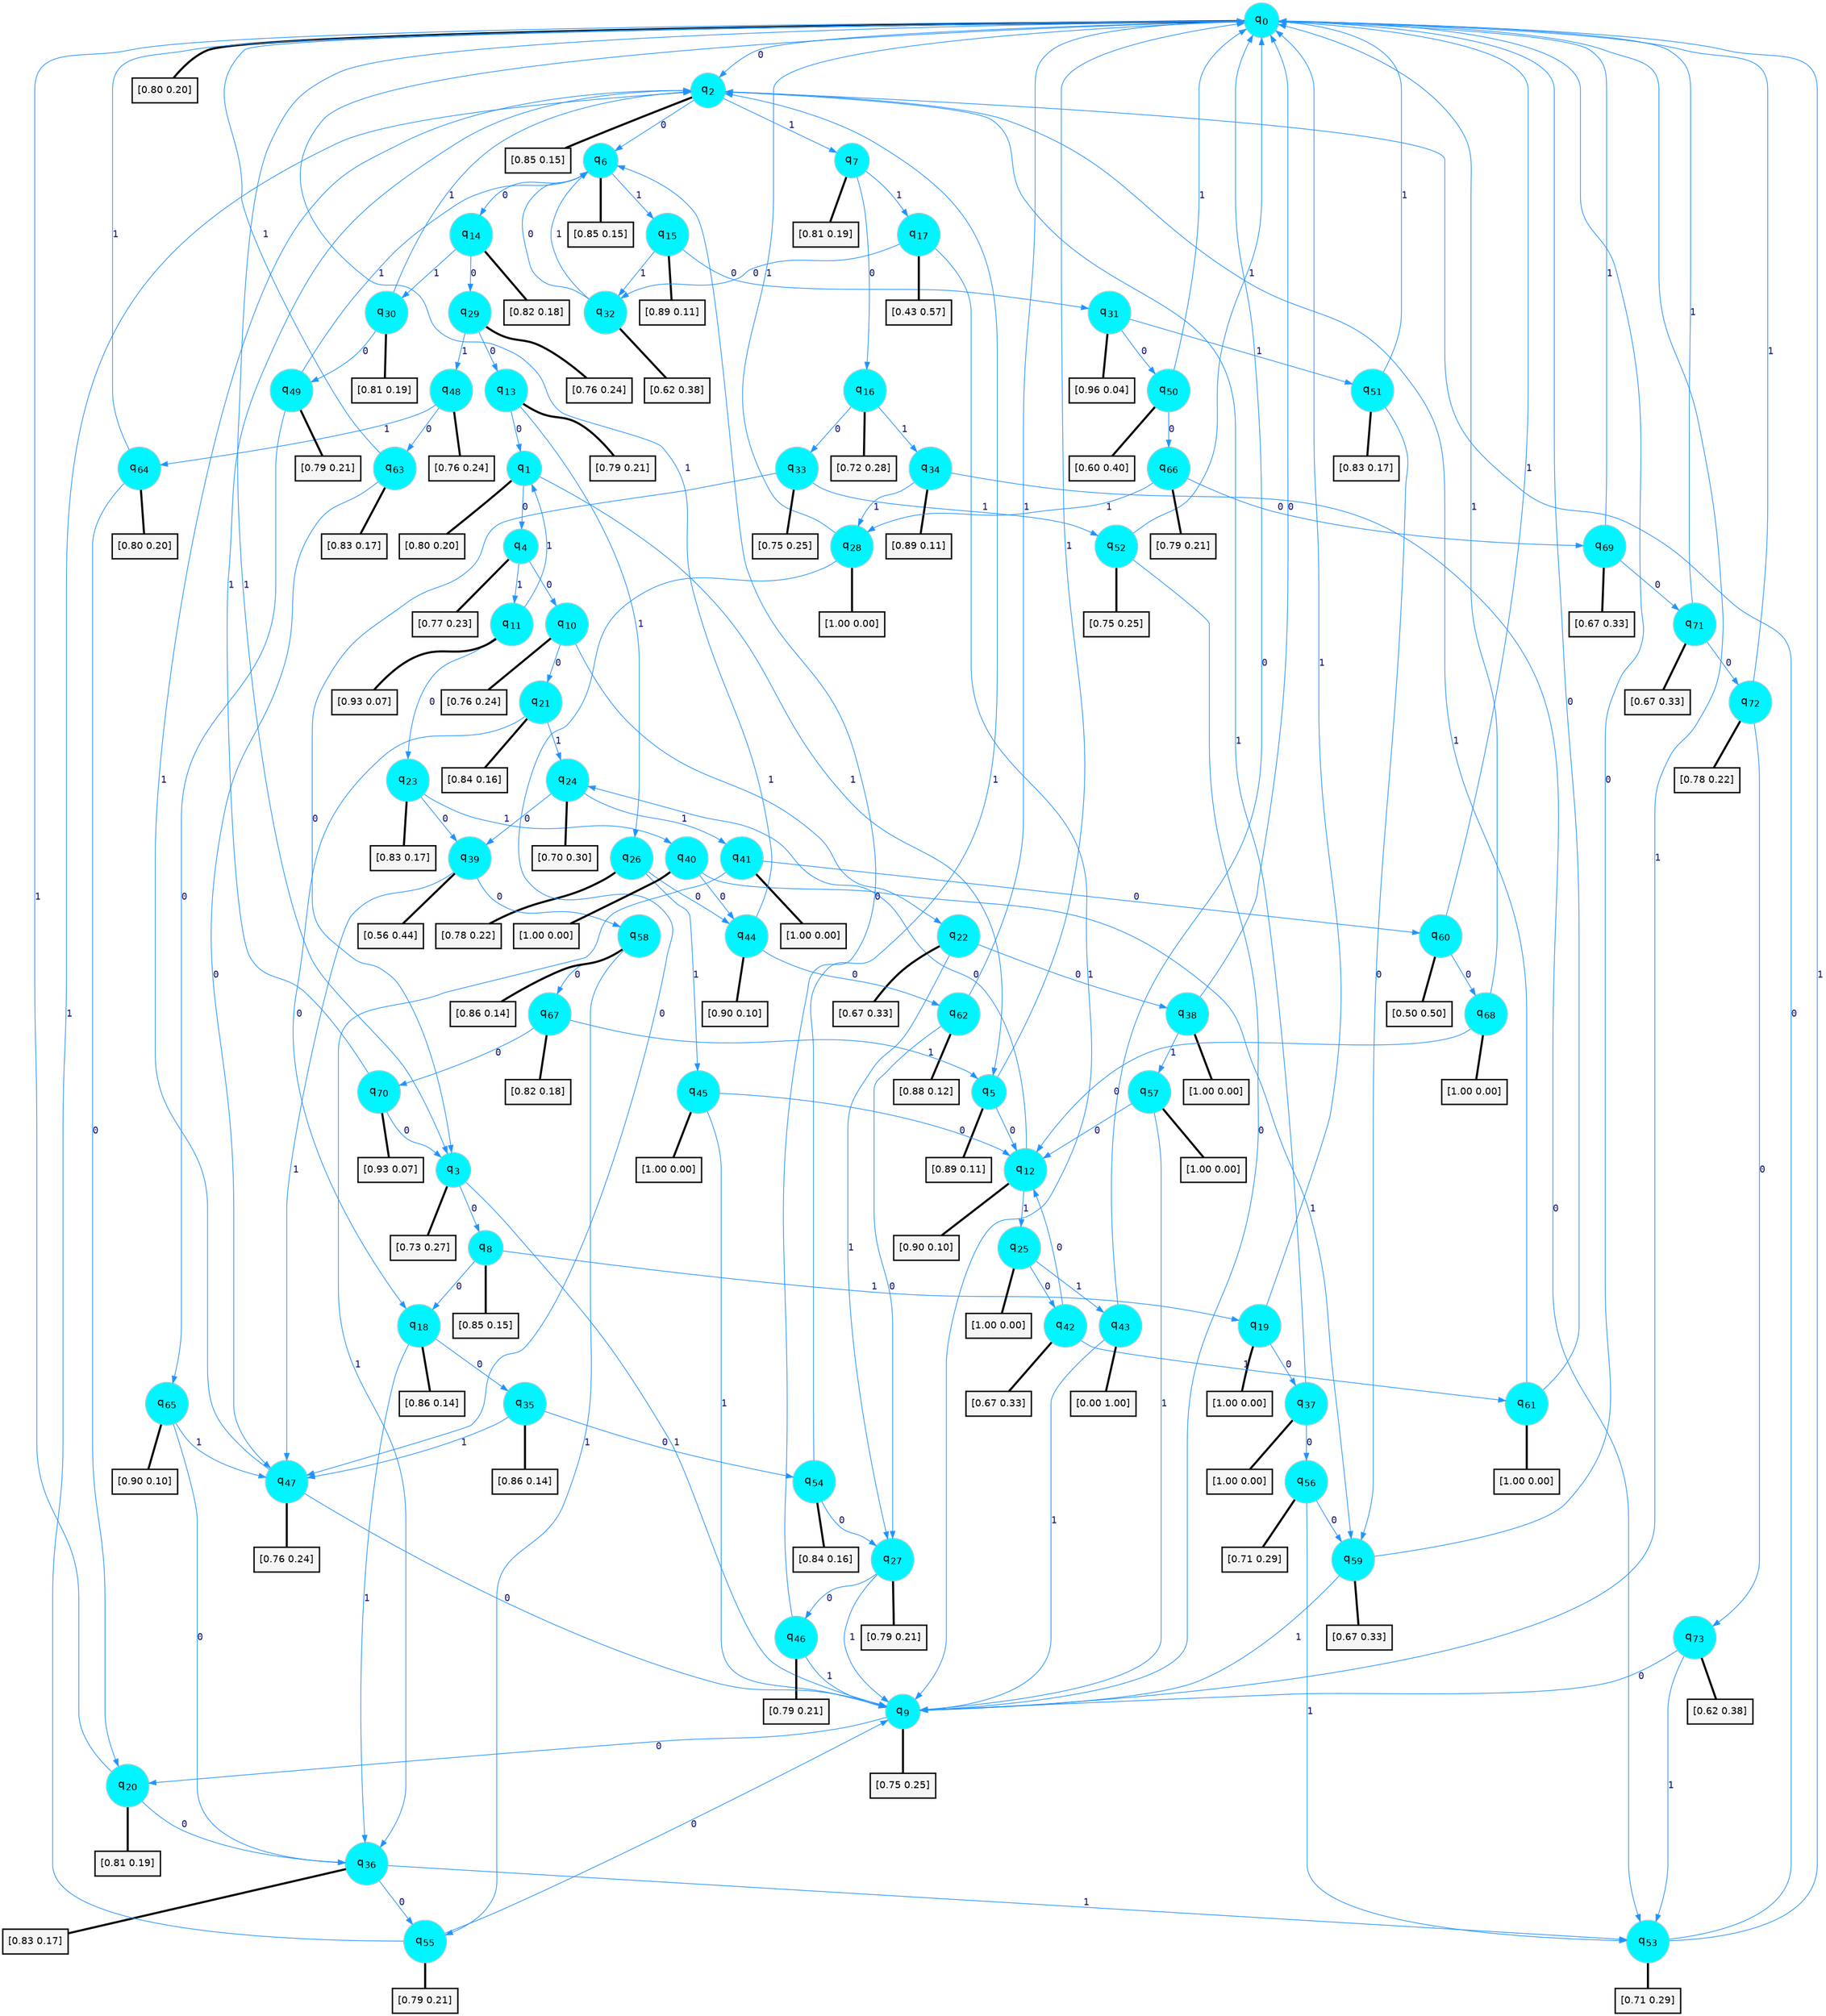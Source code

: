 digraph G {
graph [
bgcolor=transparent, dpi=300, rankdir=TD, size="40,25"];
node [
color=gray, fillcolor=turquoise1, fontcolor=black, fontname=Helvetica, fontsize=16, fontweight=bold, shape=circle, style=filled];
edge [
arrowsize=1, color=dodgerblue1, fontcolor=midnightblue, fontname=courier, fontweight=bold, penwidth=1, style=solid, weight=20];
0[label=<q<SUB>0</SUB>>];
1[label=<q<SUB>1</SUB>>];
2[label=<q<SUB>2</SUB>>];
3[label=<q<SUB>3</SUB>>];
4[label=<q<SUB>4</SUB>>];
5[label=<q<SUB>5</SUB>>];
6[label=<q<SUB>6</SUB>>];
7[label=<q<SUB>7</SUB>>];
8[label=<q<SUB>8</SUB>>];
9[label=<q<SUB>9</SUB>>];
10[label=<q<SUB>10</SUB>>];
11[label=<q<SUB>11</SUB>>];
12[label=<q<SUB>12</SUB>>];
13[label=<q<SUB>13</SUB>>];
14[label=<q<SUB>14</SUB>>];
15[label=<q<SUB>15</SUB>>];
16[label=<q<SUB>16</SUB>>];
17[label=<q<SUB>17</SUB>>];
18[label=<q<SUB>18</SUB>>];
19[label=<q<SUB>19</SUB>>];
20[label=<q<SUB>20</SUB>>];
21[label=<q<SUB>21</SUB>>];
22[label=<q<SUB>22</SUB>>];
23[label=<q<SUB>23</SUB>>];
24[label=<q<SUB>24</SUB>>];
25[label=<q<SUB>25</SUB>>];
26[label=<q<SUB>26</SUB>>];
27[label=<q<SUB>27</SUB>>];
28[label=<q<SUB>28</SUB>>];
29[label=<q<SUB>29</SUB>>];
30[label=<q<SUB>30</SUB>>];
31[label=<q<SUB>31</SUB>>];
32[label=<q<SUB>32</SUB>>];
33[label=<q<SUB>33</SUB>>];
34[label=<q<SUB>34</SUB>>];
35[label=<q<SUB>35</SUB>>];
36[label=<q<SUB>36</SUB>>];
37[label=<q<SUB>37</SUB>>];
38[label=<q<SUB>38</SUB>>];
39[label=<q<SUB>39</SUB>>];
40[label=<q<SUB>40</SUB>>];
41[label=<q<SUB>41</SUB>>];
42[label=<q<SUB>42</SUB>>];
43[label=<q<SUB>43</SUB>>];
44[label=<q<SUB>44</SUB>>];
45[label=<q<SUB>45</SUB>>];
46[label=<q<SUB>46</SUB>>];
47[label=<q<SUB>47</SUB>>];
48[label=<q<SUB>48</SUB>>];
49[label=<q<SUB>49</SUB>>];
50[label=<q<SUB>50</SUB>>];
51[label=<q<SUB>51</SUB>>];
52[label=<q<SUB>52</SUB>>];
53[label=<q<SUB>53</SUB>>];
54[label=<q<SUB>54</SUB>>];
55[label=<q<SUB>55</SUB>>];
56[label=<q<SUB>56</SUB>>];
57[label=<q<SUB>57</SUB>>];
58[label=<q<SUB>58</SUB>>];
59[label=<q<SUB>59</SUB>>];
60[label=<q<SUB>60</SUB>>];
61[label=<q<SUB>61</SUB>>];
62[label=<q<SUB>62</SUB>>];
63[label=<q<SUB>63</SUB>>];
64[label=<q<SUB>64</SUB>>];
65[label=<q<SUB>65</SUB>>];
66[label=<q<SUB>66</SUB>>];
67[label=<q<SUB>67</SUB>>];
68[label=<q<SUB>68</SUB>>];
69[label=<q<SUB>69</SUB>>];
70[label=<q<SUB>70</SUB>>];
71[label=<q<SUB>71</SUB>>];
72[label=<q<SUB>72</SUB>>];
73[label=<q<SUB>73</SUB>>];
74[label="[0.80 0.20]", shape=box,fontcolor=black, fontname=Helvetica, fontsize=14, penwidth=2, fillcolor=whitesmoke,color=black];
75[label="[0.80 0.20]", shape=box,fontcolor=black, fontname=Helvetica, fontsize=14, penwidth=2, fillcolor=whitesmoke,color=black];
76[label="[0.85 0.15]", shape=box,fontcolor=black, fontname=Helvetica, fontsize=14, penwidth=2, fillcolor=whitesmoke,color=black];
77[label="[0.73 0.27]", shape=box,fontcolor=black, fontname=Helvetica, fontsize=14, penwidth=2, fillcolor=whitesmoke,color=black];
78[label="[0.77 0.23]", shape=box,fontcolor=black, fontname=Helvetica, fontsize=14, penwidth=2, fillcolor=whitesmoke,color=black];
79[label="[0.89 0.11]", shape=box,fontcolor=black, fontname=Helvetica, fontsize=14, penwidth=2, fillcolor=whitesmoke,color=black];
80[label="[0.85 0.15]", shape=box,fontcolor=black, fontname=Helvetica, fontsize=14, penwidth=2, fillcolor=whitesmoke,color=black];
81[label="[0.81 0.19]", shape=box,fontcolor=black, fontname=Helvetica, fontsize=14, penwidth=2, fillcolor=whitesmoke,color=black];
82[label="[0.85 0.15]", shape=box,fontcolor=black, fontname=Helvetica, fontsize=14, penwidth=2, fillcolor=whitesmoke,color=black];
83[label="[0.75 0.25]", shape=box,fontcolor=black, fontname=Helvetica, fontsize=14, penwidth=2, fillcolor=whitesmoke,color=black];
84[label="[0.76 0.24]", shape=box,fontcolor=black, fontname=Helvetica, fontsize=14, penwidth=2, fillcolor=whitesmoke,color=black];
85[label="[0.93 0.07]", shape=box,fontcolor=black, fontname=Helvetica, fontsize=14, penwidth=2, fillcolor=whitesmoke,color=black];
86[label="[0.90 0.10]", shape=box,fontcolor=black, fontname=Helvetica, fontsize=14, penwidth=2, fillcolor=whitesmoke,color=black];
87[label="[0.79 0.21]", shape=box,fontcolor=black, fontname=Helvetica, fontsize=14, penwidth=2, fillcolor=whitesmoke,color=black];
88[label="[0.82 0.18]", shape=box,fontcolor=black, fontname=Helvetica, fontsize=14, penwidth=2, fillcolor=whitesmoke,color=black];
89[label="[0.89 0.11]", shape=box,fontcolor=black, fontname=Helvetica, fontsize=14, penwidth=2, fillcolor=whitesmoke,color=black];
90[label="[0.72 0.28]", shape=box,fontcolor=black, fontname=Helvetica, fontsize=14, penwidth=2, fillcolor=whitesmoke,color=black];
91[label="[0.43 0.57]", shape=box,fontcolor=black, fontname=Helvetica, fontsize=14, penwidth=2, fillcolor=whitesmoke,color=black];
92[label="[0.86 0.14]", shape=box,fontcolor=black, fontname=Helvetica, fontsize=14, penwidth=2, fillcolor=whitesmoke,color=black];
93[label="[1.00 0.00]", shape=box,fontcolor=black, fontname=Helvetica, fontsize=14, penwidth=2, fillcolor=whitesmoke,color=black];
94[label="[0.81 0.19]", shape=box,fontcolor=black, fontname=Helvetica, fontsize=14, penwidth=2, fillcolor=whitesmoke,color=black];
95[label="[0.84 0.16]", shape=box,fontcolor=black, fontname=Helvetica, fontsize=14, penwidth=2, fillcolor=whitesmoke,color=black];
96[label="[0.67 0.33]", shape=box,fontcolor=black, fontname=Helvetica, fontsize=14, penwidth=2, fillcolor=whitesmoke,color=black];
97[label="[0.83 0.17]", shape=box,fontcolor=black, fontname=Helvetica, fontsize=14, penwidth=2, fillcolor=whitesmoke,color=black];
98[label="[0.70 0.30]", shape=box,fontcolor=black, fontname=Helvetica, fontsize=14, penwidth=2, fillcolor=whitesmoke,color=black];
99[label="[1.00 0.00]", shape=box,fontcolor=black, fontname=Helvetica, fontsize=14, penwidth=2, fillcolor=whitesmoke,color=black];
100[label="[0.78 0.22]", shape=box,fontcolor=black, fontname=Helvetica, fontsize=14, penwidth=2, fillcolor=whitesmoke,color=black];
101[label="[0.79 0.21]", shape=box,fontcolor=black, fontname=Helvetica, fontsize=14, penwidth=2, fillcolor=whitesmoke,color=black];
102[label="[1.00 0.00]", shape=box,fontcolor=black, fontname=Helvetica, fontsize=14, penwidth=2, fillcolor=whitesmoke,color=black];
103[label="[0.76 0.24]", shape=box,fontcolor=black, fontname=Helvetica, fontsize=14, penwidth=2, fillcolor=whitesmoke,color=black];
104[label="[0.81 0.19]", shape=box,fontcolor=black, fontname=Helvetica, fontsize=14, penwidth=2, fillcolor=whitesmoke,color=black];
105[label="[0.96 0.04]", shape=box,fontcolor=black, fontname=Helvetica, fontsize=14, penwidth=2, fillcolor=whitesmoke,color=black];
106[label="[0.62 0.38]", shape=box,fontcolor=black, fontname=Helvetica, fontsize=14, penwidth=2, fillcolor=whitesmoke,color=black];
107[label="[0.75 0.25]", shape=box,fontcolor=black, fontname=Helvetica, fontsize=14, penwidth=2, fillcolor=whitesmoke,color=black];
108[label="[0.89 0.11]", shape=box,fontcolor=black, fontname=Helvetica, fontsize=14, penwidth=2, fillcolor=whitesmoke,color=black];
109[label="[0.86 0.14]", shape=box,fontcolor=black, fontname=Helvetica, fontsize=14, penwidth=2, fillcolor=whitesmoke,color=black];
110[label="[0.83 0.17]", shape=box,fontcolor=black, fontname=Helvetica, fontsize=14, penwidth=2, fillcolor=whitesmoke,color=black];
111[label="[1.00 0.00]", shape=box,fontcolor=black, fontname=Helvetica, fontsize=14, penwidth=2, fillcolor=whitesmoke,color=black];
112[label="[1.00 0.00]", shape=box,fontcolor=black, fontname=Helvetica, fontsize=14, penwidth=2, fillcolor=whitesmoke,color=black];
113[label="[0.56 0.44]", shape=box,fontcolor=black, fontname=Helvetica, fontsize=14, penwidth=2, fillcolor=whitesmoke,color=black];
114[label="[1.00 0.00]", shape=box,fontcolor=black, fontname=Helvetica, fontsize=14, penwidth=2, fillcolor=whitesmoke,color=black];
115[label="[1.00 0.00]", shape=box,fontcolor=black, fontname=Helvetica, fontsize=14, penwidth=2, fillcolor=whitesmoke,color=black];
116[label="[0.67 0.33]", shape=box,fontcolor=black, fontname=Helvetica, fontsize=14, penwidth=2, fillcolor=whitesmoke,color=black];
117[label="[0.00 1.00]", shape=box,fontcolor=black, fontname=Helvetica, fontsize=14, penwidth=2, fillcolor=whitesmoke,color=black];
118[label="[0.90 0.10]", shape=box,fontcolor=black, fontname=Helvetica, fontsize=14, penwidth=2, fillcolor=whitesmoke,color=black];
119[label="[1.00 0.00]", shape=box,fontcolor=black, fontname=Helvetica, fontsize=14, penwidth=2, fillcolor=whitesmoke,color=black];
120[label="[0.79 0.21]", shape=box,fontcolor=black, fontname=Helvetica, fontsize=14, penwidth=2, fillcolor=whitesmoke,color=black];
121[label="[0.76 0.24]", shape=box,fontcolor=black, fontname=Helvetica, fontsize=14, penwidth=2, fillcolor=whitesmoke,color=black];
122[label="[0.76 0.24]", shape=box,fontcolor=black, fontname=Helvetica, fontsize=14, penwidth=2, fillcolor=whitesmoke,color=black];
123[label="[0.79 0.21]", shape=box,fontcolor=black, fontname=Helvetica, fontsize=14, penwidth=2, fillcolor=whitesmoke,color=black];
124[label="[0.60 0.40]", shape=box,fontcolor=black, fontname=Helvetica, fontsize=14, penwidth=2, fillcolor=whitesmoke,color=black];
125[label="[0.83 0.17]", shape=box,fontcolor=black, fontname=Helvetica, fontsize=14, penwidth=2, fillcolor=whitesmoke,color=black];
126[label="[0.75 0.25]", shape=box,fontcolor=black, fontname=Helvetica, fontsize=14, penwidth=2, fillcolor=whitesmoke,color=black];
127[label="[0.71 0.29]", shape=box,fontcolor=black, fontname=Helvetica, fontsize=14, penwidth=2, fillcolor=whitesmoke,color=black];
128[label="[0.84 0.16]", shape=box,fontcolor=black, fontname=Helvetica, fontsize=14, penwidth=2, fillcolor=whitesmoke,color=black];
129[label="[0.79 0.21]", shape=box,fontcolor=black, fontname=Helvetica, fontsize=14, penwidth=2, fillcolor=whitesmoke,color=black];
130[label="[0.71 0.29]", shape=box,fontcolor=black, fontname=Helvetica, fontsize=14, penwidth=2, fillcolor=whitesmoke,color=black];
131[label="[1.00 0.00]", shape=box,fontcolor=black, fontname=Helvetica, fontsize=14, penwidth=2, fillcolor=whitesmoke,color=black];
132[label="[0.86 0.14]", shape=box,fontcolor=black, fontname=Helvetica, fontsize=14, penwidth=2, fillcolor=whitesmoke,color=black];
133[label="[0.67 0.33]", shape=box,fontcolor=black, fontname=Helvetica, fontsize=14, penwidth=2, fillcolor=whitesmoke,color=black];
134[label="[0.50 0.50]", shape=box,fontcolor=black, fontname=Helvetica, fontsize=14, penwidth=2, fillcolor=whitesmoke,color=black];
135[label="[1.00 0.00]", shape=box,fontcolor=black, fontname=Helvetica, fontsize=14, penwidth=2, fillcolor=whitesmoke,color=black];
136[label="[0.88 0.12]", shape=box,fontcolor=black, fontname=Helvetica, fontsize=14, penwidth=2, fillcolor=whitesmoke,color=black];
137[label="[0.83 0.17]", shape=box,fontcolor=black, fontname=Helvetica, fontsize=14, penwidth=2, fillcolor=whitesmoke,color=black];
138[label="[0.80 0.20]", shape=box,fontcolor=black, fontname=Helvetica, fontsize=14, penwidth=2, fillcolor=whitesmoke,color=black];
139[label="[0.90 0.10]", shape=box,fontcolor=black, fontname=Helvetica, fontsize=14, penwidth=2, fillcolor=whitesmoke,color=black];
140[label="[0.79 0.21]", shape=box,fontcolor=black, fontname=Helvetica, fontsize=14, penwidth=2, fillcolor=whitesmoke,color=black];
141[label="[0.82 0.18]", shape=box,fontcolor=black, fontname=Helvetica, fontsize=14, penwidth=2, fillcolor=whitesmoke,color=black];
142[label="[1.00 0.00]", shape=box,fontcolor=black, fontname=Helvetica, fontsize=14, penwidth=2, fillcolor=whitesmoke,color=black];
143[label="[0.67 0.33]", shape=box,fontcolor=black, fontname=Helvetica, fontsize=14, penwidth=2, fillcolor=whitesmoke,color=black];
144[label="[0.93 0.07]", shape=box,fontcolor=black, fontname=Helvetica, fontsize=14, penwidth=2, fillcolor=whitesmoke,color=black];
145[label="[0.67 0.33]", shape=box,fontcolor=black, fontname=Helvetica, fontsize=14, penwidth=2, fillcolor=whitesmoke,color=black];
146[label="[0.78 0.22]", shape=box,fontcolor=black, fontname=Helvetica, fontsize=14, penwidth=2, fillcolor=whitesmoke,color=black];
147[label="[0.62 0.38]", shape=box,fontcolor=black, fontname=Helvetica, fontsize=14, penwidth=2, fillcolor=whitesmoke,color=black];
0->2 [label=0];
0->3 [label=1];
0->74 [arrowhead=none, penwidth=3,color=black];
1->4 [label=0];
1->5 [label=1];
1->75 [arrowhead=none, penwidth=3,color=black];
2->6 [label=0];
2->7 [label=1];
2->76 [arrowhead=none, penwidth=3,color=black];
3->8 [label=0];
3->9 [label=1];
3->77 [arrowhead=none, penwidth=3,color=black];
4->10 [label=0];
4->11 [label=1];
4->78 [arrowhead=none, penwidth=3,color=black];
5->12 [label=0];
5->0 [label=1];
5->79 [arrowhead=none, penwidth=3,color=black];
6->14 [label=0];
6->15 [label=1];
6->80 [arrowhead=none, penwidth=3,color=black];
7->16 [label=0];
7->17 [label=1];
7->81 [arrowhead=none, penwidth=3,color=black];
8->18 [label=0];
8->19 [label=1];
8->82 [arrowhead=none, penwidth=3,color=black];
9->20 [label=0];
9->0 [label=1];
9->83 [arrowhead=none, penwidth=3,color=black];
10->21 [label=0];
10->22 [label=1];
10->84 [arrowhead=none, penwidth=3,color=black];
11->23 [label=0];
11->1 [label=1];
11->85 [arrowhead=none, penwidth=3,color=black];
12->24 [label=0];
12->25 [label=1];
12->86 [arrowhead=none, penwidth=3,color=black];
13->1 [label=0];
13->26 [label=1];
13->87 [arrowhead=none, penwidth=3,color=black];
14->29 [label=0];
14->30 [label=1];
14->88 [arrowhead=none, penwidth=3,color=black];
15->31 [label=0];
15->32 [label=1];
15->89 [arrowhead=none, penwidth=3,color=black];
16->33 [label=0];
16->34 [label=1];
16->90 [arrowhead=none, penwidth=3,color=black];
17->32 [label=0];
17->9 [label=1];
17->91 [arrowhead=none, penwidth=3,color=black];
18->35 [label=0];
18->36 [label=1];
18->92 [arrowhead=none, penwidth=3,color=black];
19->37 [label=0];
19->0 [label=1];
19->93 [arrowhead=none, penwidth=3,color=black];
20->36 [label=0];
20->0 [label=1];
20->94 [arrowhead=none, penwidth=3,color=black];
21->18 [label=0];
21->24 [label=1];
21->95 [arrowhead=none, penwidth=3,color=black];
22->38 [label=0];
22->27 [label=1];
22->96 [arrowhead=none, penwidth=3,color=black];
23->39 [label=0];
23->40 [label=1];
23->97 [arrowhead=none, penwidth=3,color=black];
24->39 [label=0];
24->41 [label=1];
24->98 [arrowhead=none, penwidth=3,color=black];
25->42 [label=0];
25->43 [label=1];
25->99 [arrowhead=none, penwidth=3,color=black];
26->44 [label=0];
26->45 [label=1];
26->100 [arrowhead=none, penwidth=3,color=black];
27->46 [label=0];
27->9 [label=1];
27->101 [arrowhead=none, penwidth=3,color=black];
28->47 [label=0];
28->0 [label=1];
28->102 [arrowhead=none, penwidth=3,color=black];
29->13 [label=0];
29->48 [label=1];
29->103 [arrowhead=none, penwidth=3,color=black];
30->49 [label=0];
30->2 [label=1];
30->104 [arrowhead=none, penwidth=3,color=black];
31->50 [label=0];
31->51 [label=1];
31->105 [arrowhead=none, penwidth=3,color=black];
32->6 [label=0];
32->6 [label=1];
32->106 [arrowhead=none, penwidth=3,color=black];
33->3 [label=0];
33->52 [label=1];
33->107 [arrowhead=none, penwidth=3,color=black];
34->53 [label=0];
34->28 [label=1];
34->108 [arrowhead=none, penwidth=3,color=black];
35->54 [label=0];
35->47 [label=1];
35->109 [arrowhead=none, penwidth=3,color=black];
36->55 [label=0];
36->53 [label=1];
36->110 [arrowhead=none, penwidth=3,color=black];
37->56 [label=0];
37->2 [label=1];
37->111 [arrowhead=none, penwidth=3,color=black];
38->0 [label=0];
38->57 [label=1];
38->112 [arrowhead=none, penwidth=3,color=black];
39->58 [label=0];
39->47 [label=1];
39->113 [arrowhead=none, penwidth=3,color=black];
40->44 [label=0];
40->59 [label=1];
40->114 [arrowhead=none, penwidth=3,color=black];
41->60 [label=0];
41->36 [label=1];
41->115 [arrowhead=none, penwidth=3,color=black];
42->12 [label=0];
42->61 [label=1];
42->116 [arrowhead=none, penwidth=3,color=black];
43->0 [label=0];
43->9 [label=1];
43->117 [arrowhead=none, penwidth=3,color=black];
44->62 [label=0];
44->0 [label=1];
44->118 [arrowhead=none, penwidth=3,color=black];
45->12 [label=0];
45->9 [label=1];
45->119 [arrowhead=none, penwidth=3,color=black];
46->6 [label=0];
46->9 [label=1];
46->120 [arrowhead=none, penwidth=3,color=black];
47->9 [label=0];
47->2 [label=1];
47->121 [arrowhead=none, penwidth=3,color=black];
48->63 [label=0];
48->64 [label=1];
48->122 [arrowhead=none, penwidth=3,color=black];
49->65 [label=0];
49->6 [label=1];
49->123 [arrowhead=none, penwidth=3,color=black];
50->66 [label=0];
50->0 [label=1];
50->124 [arrowhead=none, penwidth=3,color=black];
51->59 [label=0];
51->0 [label=1];
51->125 [arrowhead=none, penwidth=3,color=black];
52->9 [label=0];
52->0 [label=1];
52->126 [arrowhead=none, penwidth=3,color=black];
53->2 [label=0];
53->0 [label=1];
53->127 [arrowhead=none, penwidth=3,color=black];
54->27 [label=0];
54->2 [label=1];
54->128 [arrowhead=none, penwidth=3,color=black];
55->9 [label=0];
55->2 [label=1];
55->129 [arrowhead=none, penwidth=3,color=black];
56->59 [label=0];
56->53 [label=1];
56->130 [arrowhead=none, penwidth=3,color=black];
57->12 [label=0];
57->9 [label=1];
57->131 [arrowhead=none, penwidth=3,color=black];
58->67 [label=0];
58->55 [label=1];
58->132 [arrowhead=none, penwidth=3,color=black];
59->0 [label=0];
59->9 [label=1];
59->133 [arrowhead=none, penwidth=3,color=black];
60->68 [label=0];
60->0 [label=1];
60->134 [arrowhead=none, penwidth=3,color=black];
61->0 [label=0];
61->2 [label=1];
61->135 [arrowhead=none, penwidth=3,color=black];
62->27 [label=0];
62->0 [label=1];
62->136 [arrowhead=none, penwidth=3,color=black];
63->47 [label=0];
63->0 [label=1];
63->137 [arrowhead=none, penwidth=3,color=black];
64->20 [label=0];
64->0 [label=1];
64->138 [arrowhead=none, penwidth=3,color=black];
65->36 [label=0];
65->47 [label=1];
65->139 [arrowhead=none, penwidth=3,color=black];
66->69 [label=0];
66->28 [label=1];
66->140 [arrowhead=none, penwidth=3,color=black];
67->70 [label=0];
67->5 [label=1];
67->141 [arrowhead=none, penwidth=3,color=black];
68->12 [label=0];
68->0 [label=1];
68->142 [arrowhead=none, penwidth=3,color=black];
69->71 [label=0];
69->0 [label=1];
69->143 [arrowhead=none, penwidth=3,color=black];
70->3 [label=0];
70->2 [label=1];
70->144 [arrowhead=none, penwidth=3,color=black];
71->72 [label=0];
71->0 [label=1];
71->145 [arrowhead=none, penwidth=3,color=black];
72->73 [label=0];
72->0 [label=1];
72->146 [arrowhead=none, penwidth=3,color=black];
73->9 [label=0];
73->53 [label=1];
73->147 [arrowhead=none, penwidth=3,color=black];
}

